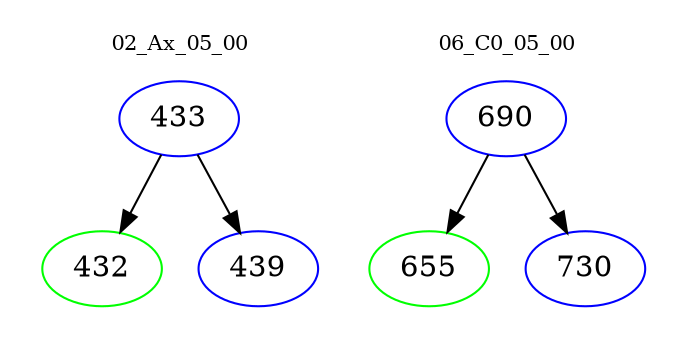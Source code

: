 digraph{
subgraph cluster_0 {
color = white
label = "02_Ax_05_00";
fontsize=10;
T0_433 [label="433", color="blue"]
T0_433 -> T0_432 [color="black"]
T0_432 [label="432", color="green"]
T0_433 -> T0_439 [color="black"]
T0_439 [label="439", color="blue"]
}
subgraph cluster_1 {
color = white
label = "06_C0_05_00";
fontsize=10;
T1_690 [label="690", color="blue"]
T1_690 -> T1_655 [color="black"]
T1_655 [label="655", color="green"]
T1_690 -> T1_730 [color="black"]
T1_730 [label="730", color="blue"]
}
}
